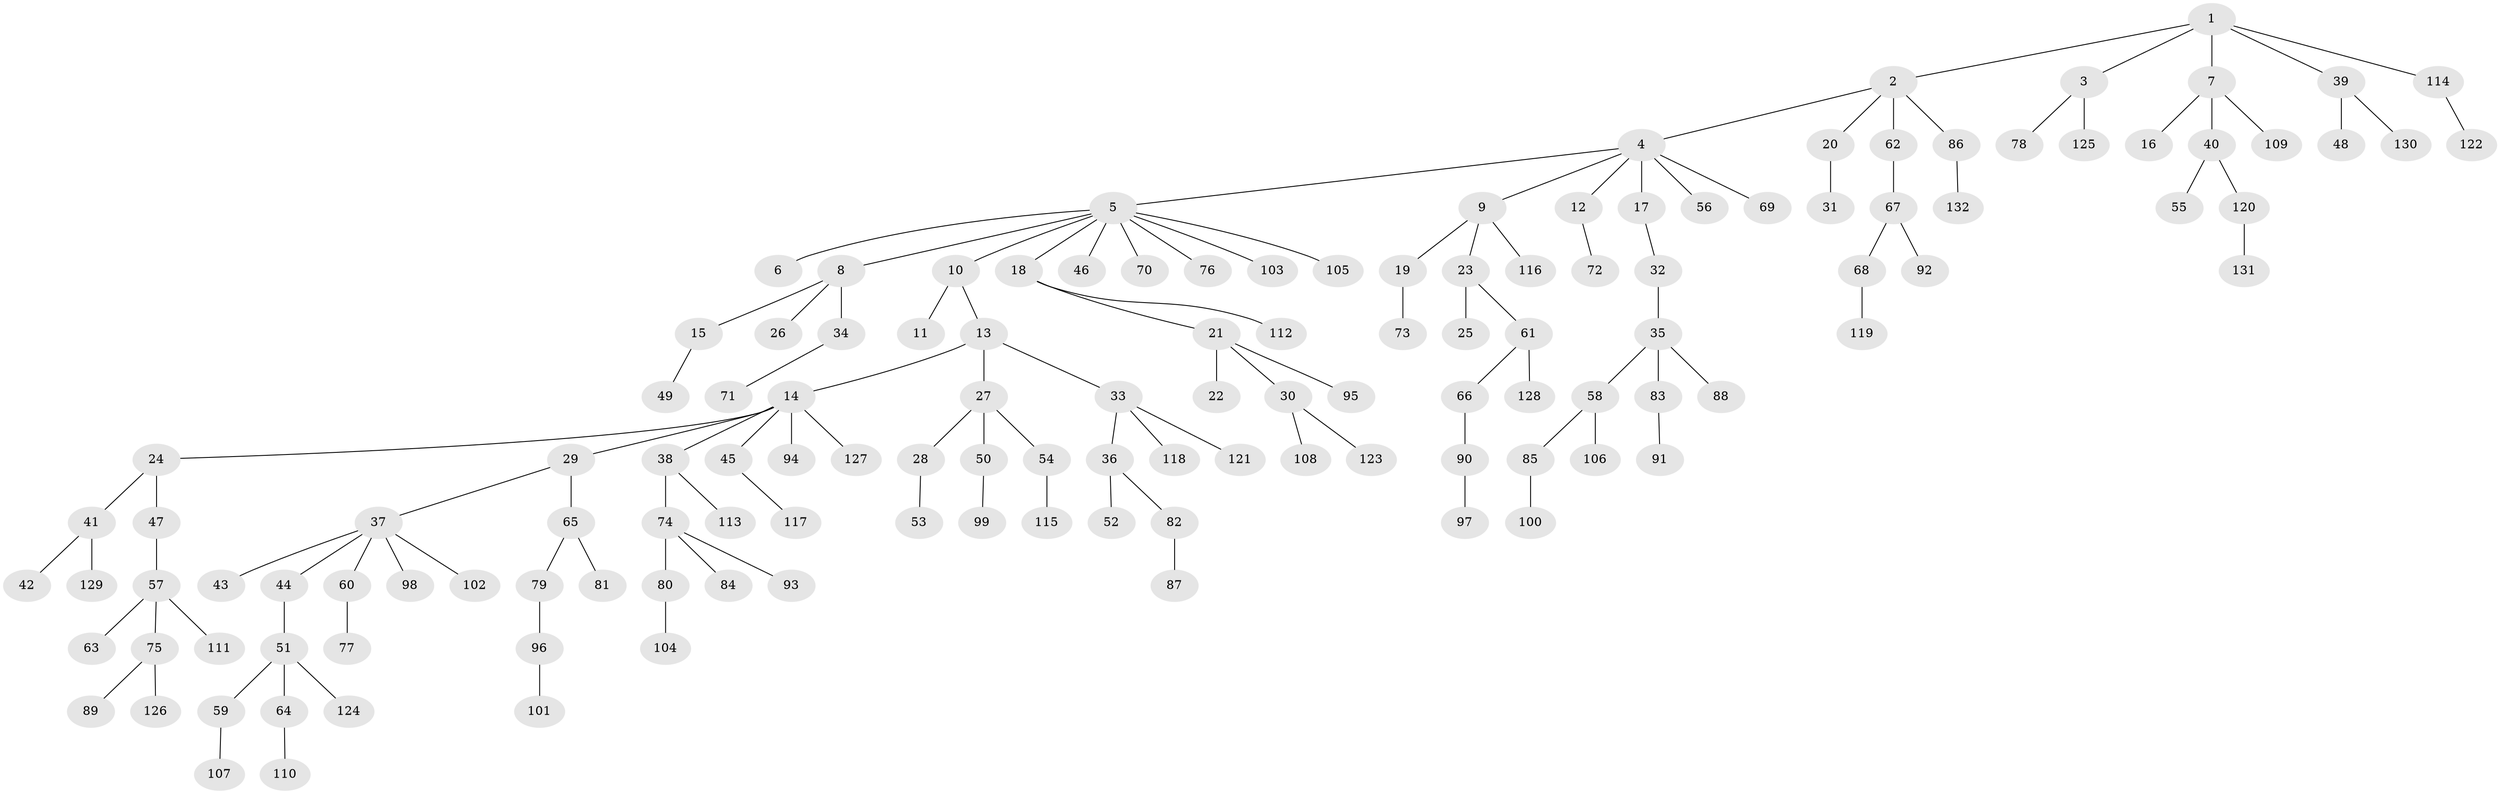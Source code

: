 // coarse degree distribution, {6: 0.010638297872340425, 5: 0.031914893617021274, 2: 0.18085106382978725, 7: 0.010638297872340425, 9: 0.02127659574468085, 1: 0.5851063829787234, 3: 0.09574468085106383, 4: 0.06382978723404255}
// Generated by graph-tools (version 1.1) at 2025/42/03/06/25 10:42:04]
// undirected, 132 vertices, 131 edges
graph export_dot {
graph [start="1"]
  node [color=gray90,style=filled];
  1;
  2;
  3;
  4;
  5;
  6;
  7;
  8;
  9;
  10;
  11;
  12;
  13;
  14;
  15;
  16;
  17;
  18;
  19;
  20;
  21;
  22;
  23;
  24;
  25;
  26;
  27;
  28;
  29;
  30;
  31;
  32;
  33;
  34;
  35;
  36;
  37;
  38;
  39;
  40;
  41;
  42;
  43;
  44;
  45;
  46;
  47;
  48;
  49;
  50;
  51;
  52;
  53;
  54;
  55;
  56;
  57;
  58;
  59;
  60;
  61;
  62;
  63;
  64;
  65;
  66;
  67;
  68;
  69;
  70;
  71;
  72;
  73;
  74;
  75;
  76;
  77;
  78;
  79;
  80;
  81;
  82;
  83;
  84;
  85;
  86;
  87;
  88;
  89;
  90;
  91;
  92;
  93;
  94;
  95;
  96;
  97;
  98;
  99;
  100;
  101;
  102;
  103;
  104;
  105;
  106;
  107;
  108;
  109;
  110;
  111;
  112;
  113;
  114;
  115;
  116;
  117;
  118;
  119;
  120;
  121;
  122;
  123;
  124;
  125;
  126;
  127;
  128;
  129;
  130;
  131;
  132;
  1 -- 2;
  1 -- 3;
  1 -- 7;
  1 -- 39;
  1 -- 114;
  2 -- 4;
  2 -- 20;
  2 -- 62;
  2 -- 86;
  3 -- 78;
  3 -- 125;
  4 -- 5;
  4 -- 9;
  4 -- 12;
  4 -- 17;
  4 -- 56;
  4 -- 69;
  5 -- 6;
  5 -- 8;
  5 -- 10;
  5 -- 18;
  5 -- 46;
  5 -- 70;
  5 -- 76;
  5 -- 103;
  5 -- 105;
  7 -- 16;
  7 -- 40;
  7 -- 109;
  8 -- 15;
  8 -- 26;
  8 -- 34;
  9 -- 19;
  9 -- 23;
  9 -- 116;
  10 -- 11;
  10 -- 13;
  12 -- 72;
  13 -- 14;
  13 -- 27;
  13 -- 33;
  14 -- 24;
  14 -- 29;
  14 -- 38;
  14 -- 45;
  14 -- 94;
  14 -- 127;
  15 -- 49;
  17 -- 32;
  18 -- 21;
  18 -- 112;
  19 -- 73;
  20 -- 31;
  21 -- 22;
  21 -- 30;
  21 -- 95;
  23 -- 25;
  23 -- 61;
  24 -- 41;
  24 -- 47;
  27 -- 28;
  27 -- 50;
  27 -- 54;
  28 -- 53;
  29 -- 37;
  29 -- 65;
  30 -- 108;
  30 -- 123;
  32 -- 35;
  33 -- 36;
  33 -- 118;
  33 -- 121;
  34 -- 71;
  35 -- 58;
  35 -- 83;
  35 -- 88;
  36 -- 52;
  36 -- 82;
  37 -- 43;
  37 -- 44;
  37 -- 60;
  37 -- 98;
  37 -- 102;
  38 -- 74;
  38 -- 113;
  39 -- 48;
  39 -- 130;
  40 -- 55;
  40 -- 120;
  41 -- 42;
  41 -- 129;
  44 -- 51;
  45 -- 117;
  47 -- 57;
  50 -- 99;
  51 -- 59;
  51 -- 64;
  51 -- 124;
  54 -- 115;
  57 -- 63;
  57 -- 75;
  57 -- 111;
  58 -- 85;
  58 -- 106;
  59 -- 107;
  60 -- 77;
  61 -- 66;
  61 -- 128;
  62 -- 67;
  64 -- 110;
  65 -- 79;
  65 -- 81;
  66 -- 90;
  67 -- 68;
  67 -- 92;
  68 -- 119;
  74 -- 80;
  74 -- 84;
  74 -- 93;
  75 -- 89;
  75 -- 126;
  79 -- 96;
  80 -- 104;
  82 -- 87;
  83 -- 91;
  85 -- 100;
  86 -- 132;
  90 -- 97;
  96 -- 101;
  114 -- 122;
  120 -- 131;
}
